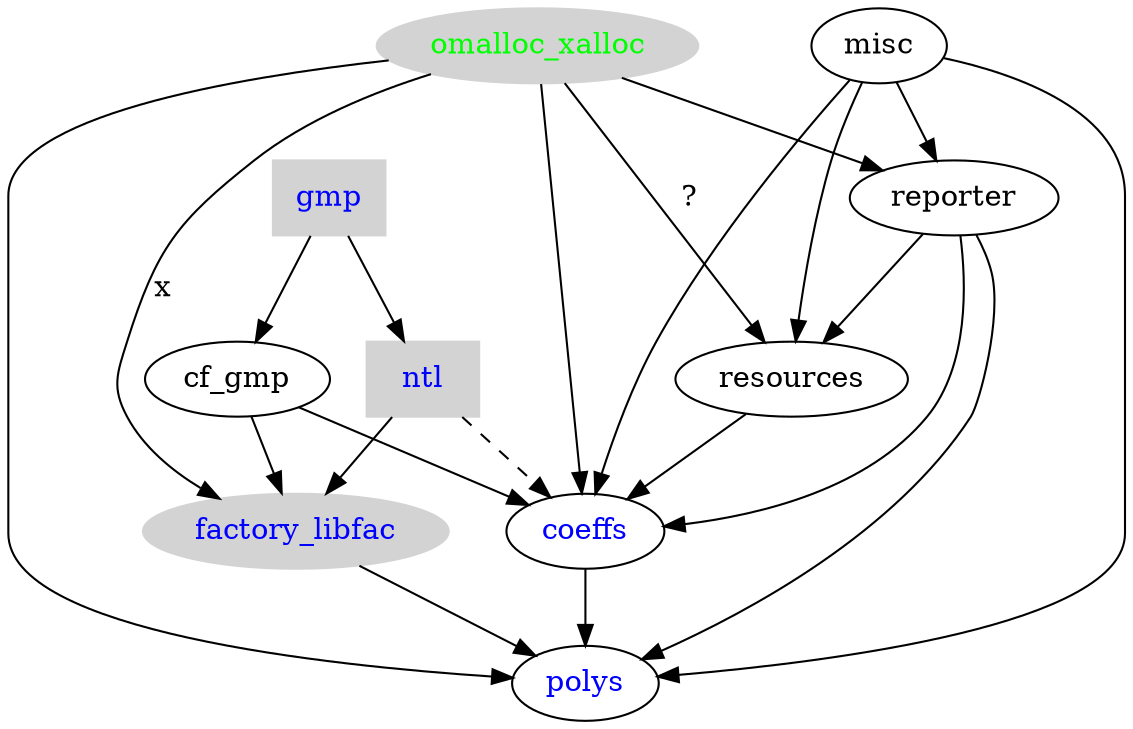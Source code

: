 digraph singular {
	gmp [ color=lightgrey, fontcolor=blue, style=filled, shape=box ];
	gmp -> ntl;
	gmp -> cf_gmp;
	cf_gmp -> factory_libfac;
	cf_gmp -> coeffs;
	ntl [ color=lightgrey, fontcolor=blue, style=filled, shape=box ];
	ntl -> factory_libfac;
	omalloc_xalloc [ color=lightgrey, fontcolor=green, style=filled ];
	omalloc_xalloc -> factory_libfac [label="x"];
	omalloc_xalloc -> reporter;
	omalloc_xalloc -> resources [label="?"];
	omalloc_xalloc -> coeffs;
	omalloc_xalloc -> polys;
	factory_libfac [ color=lightgrey, fontcolor=blue, style=filled ];
	factory_libfac -> polys;
	misc -> reporter;
	misc -> resources;
	misc -> coeffs;
	misc -> polys;
	reporter -> resources;
	reporter -> coeffs;
	reporter -> polys;
	resources -> coeffs;
	coeffs [ fontcolor=blue ];
	coeffs -> polys;
	edge [style=dashed];
	ntl -> coeffs;
	polys [ fontcolor=blue ];
}

// dot -Tpng -o singular.png singular.dot

// boxed = third party
// filled = external
// blue = math
